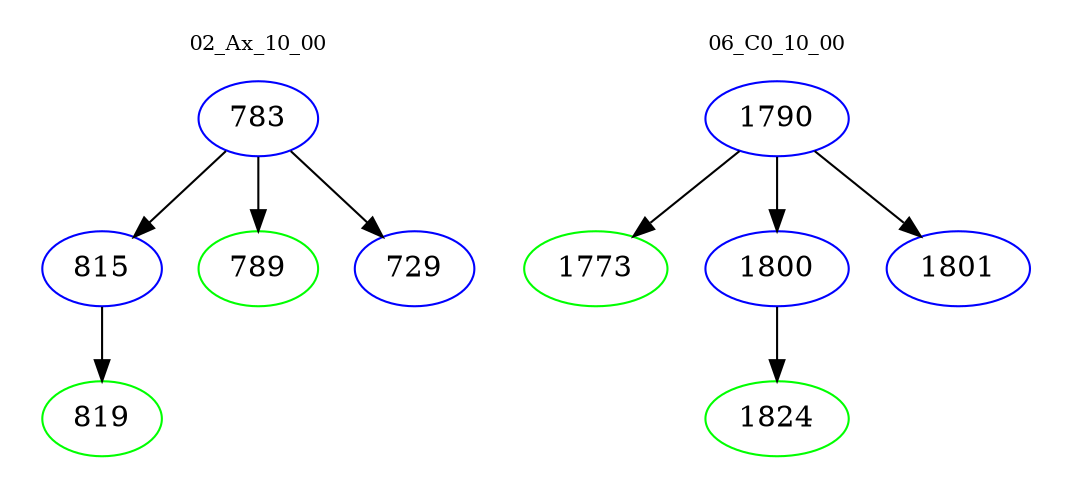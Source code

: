 digraph{
subgraph cluster_0 {
color = white
label = "02_Ax_10_00";
fontsize=10;
T0_783 [label="783", color="blue"]
T0_783 -> T0_815 [color="black"]
T0_815 [label="815", color="blue"]
T0_815 -> T0_819 [color="black"]
T0_819 [label="819", color="green"]
T0_783 -> T0_789 [color="black"]
T0_789 [label="789", color="green"]
T0_783 -> T0_729 [color="black"]
T0_729 [label="729", color="blue"]
}
subgraph cluster_1 {
color = white
label = "06_C0_10_00";
fontsize=10;
T1_1790 [label="1790", color="blue"]
T1_1790 -> T1_1773 [color="black"]
T1_1773 [label="1773", color="green"]
T1_1790 -> T1_1800 [color="black"]
T1_1800 [label="1800", color="blue"]
T1_1800 -> T1_1824 [color="black"]
T1_1824 [label="1824", color="green"]
T1_1790 -> T1_1801 [color="black"]
T1_1801 [label="1801", color="blue"]
}
}
